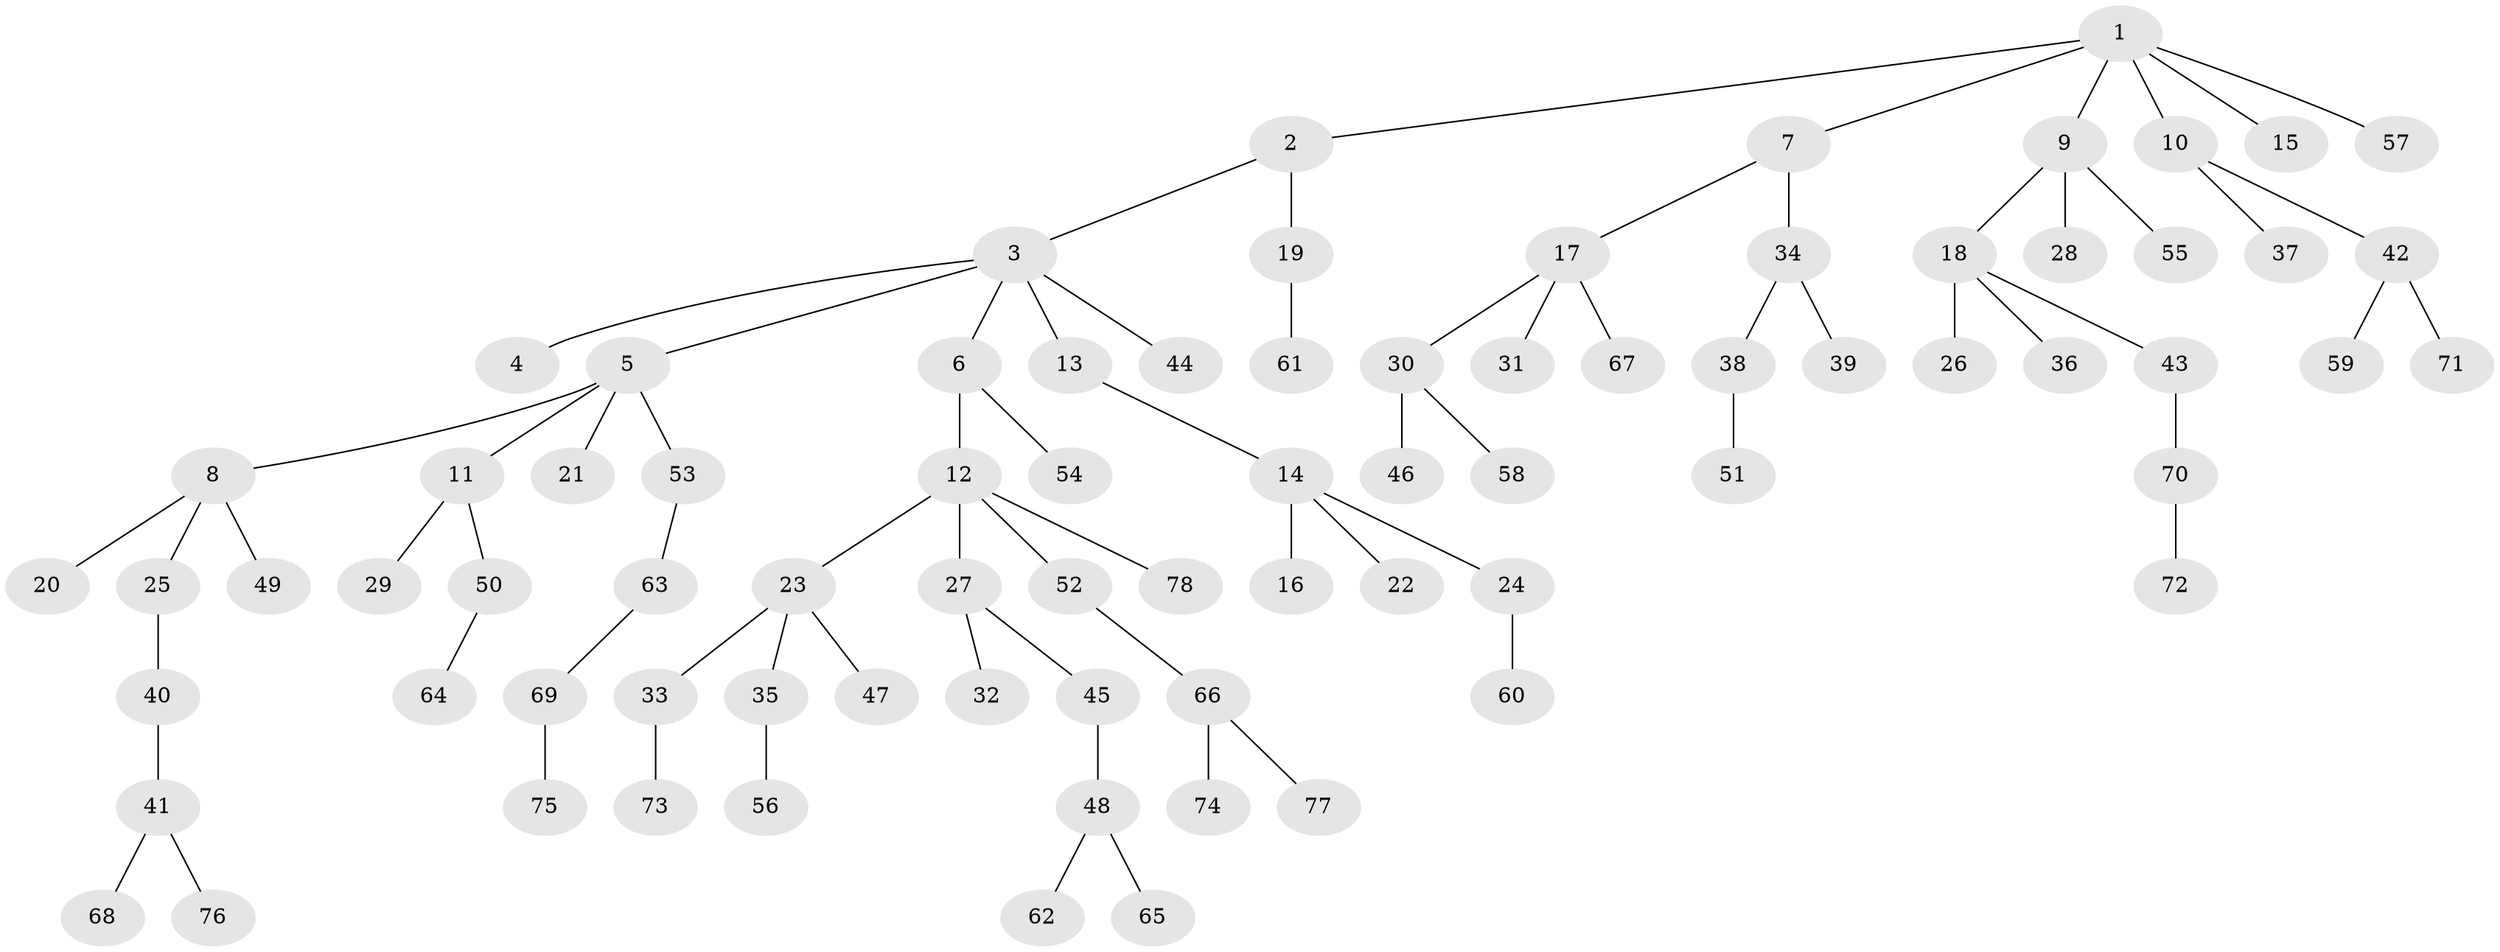 // coarse degree distribution, {4: 0.16666666666666666, 3: 0.08333333333333333, 2: 0.25, 1: 0.5}
// Generated by graph-tools (version 1.1) at 2025/37/03/04/25 23:37:17]
// undirected, 78 vertices, 77 edges
graph export_dot {
  node [color=gray90,style=filled];
  1;
  2;
  3;
  4;
  5;
  6;
  7;
  8;
  9;
  10;
  11;
  12;
  13;
  14;
  15;
  16;
  17;
  18;
  19;
  20;
  21;
  22;
  23;
  24;
  25;
  26;
  27;
  28;
  29;
  30;
  31;
  32;
  33;
  34;
  35;
  36;
  37;
  38;
  39;
  40;
  41;
  42;
  43;
  44;
  45;
  46;
  47;
  48;
  49;
  50;
  51;
  52;
  53;
  54;
  55;
  56;
  57;
  58;
  59;
  60;
  61;
  62;
  63;
  64;
  65;
  66;
  67;
  68;
  69;
  70;
  71;
  72;
  73;
  74;
  75;
  76;
  77;
  78;
  1 -- 2;
  1 -- 7;
  1 -- 9;
  1 -- 10;
  1 -- 15;
  1 -- 57;
  2 -- 3;
  2 -- 19;
  3 -- 4;
  3 -- 5;
  3 -- 6;
  3 -- 13;
  3 -- 44;
  5 -- 8;
  5 -- 11;
  5 -- 21;
  5 -- 53;
  6 -- 12;
  6 -- 54;
  7 -- 17;
  7 -- 34;
  8 -- 20;
  8 -- 25;
  8 -- 49;
  9 -- 18;
  9 -- 28;
  9 -- 55;
  10 -- 37;
  10 -- 42;
  11 -- 29;
  11 -- 50;
  12 -- 23;
  12 -- 27;
  12 -- 52;
  12 -- 78;
  13 -- 14;
  14 -- 16;
  14 -- 22;
  14 -- 24;
  17 -- 30;
  17 -- 31;
  17 -- 67;
  18 -- 26;
  18 -- 36;
  18 -- 43;
  19 -- 61;
  23 -- 33;
  23 -- 35;
  23 -- 47;
  24 -- 60;
  25 -- 40;
  27 -- 32;
  27 -- 45;
  30 -- 46;
  30 -- 58;
  33 -- 73;
  34 -- 38;
  34 -- 39;
  35 -- 56;
  38 -- 51;
  40 -- 41;
  41 -- 68;
  41 -- 76;
  42 -- 59;
  42 -- 71;
  43 -- 70;
  45 -- 48;
  48 -- 62;
  48 -- 65;
  50 -- 64;
  52 -- 66;
  53 -- 63;
  63 -- 69;
  66 -- 74;
  66 -- 77;
  69 -- 75;
  70 -- 72;
}
